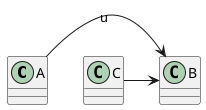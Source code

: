 {
  "sha1": "rdo7yg3g737z52ot0tnzntfyteesamy",
  "insertion": {
    "when": "2024-06-04T17:28:43.637Z",
    "user": "plantuml@gmail.com"
  }
}
@startuml
class A
A->B:u
C->B
@enduml
